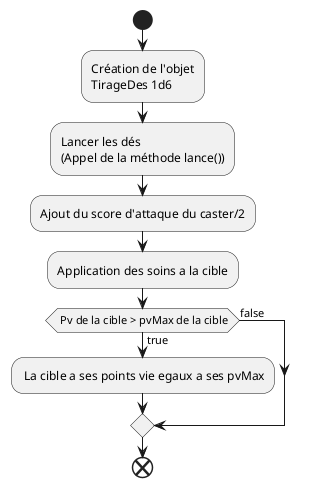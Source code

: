 @startuml
!define ClassBackgroundColor #White
!define MethodBackgroundColor ClassBackgroundColor
!define ClassBorderColor #000000
!define ClassFontColor #000000
!define ClassFontSize 14
!define MethodFontColor ClassFontColor
!define MethodFontSize 12
!define ArrowColor #707070

skinparam class {
    BackgroundColor ClassBackgroundColor
    BorderColor ClassBorderColor
    FontColor ClassFontColor
    FontSize ClassFontSize
}

skinparam method {
    BackgroundColor MethodBackgroundColor
    BorderColor ClassBorderColor
    FontColor MethodFontColor
    FontSize MethodFontSize
}


start
:Création de l'objet\nTirageDes 1d6;
:Lancer les dés\n(Appel de la méthode lance());
:Ajout du score d'attaque du caster/2;
:Application des soins a la cible;
if( Pv de la cible > pvMax de la cible) then (true)
    : La cible a ses points vie egaux a ses pvMax;
else  (false)
endif
end
@enduml